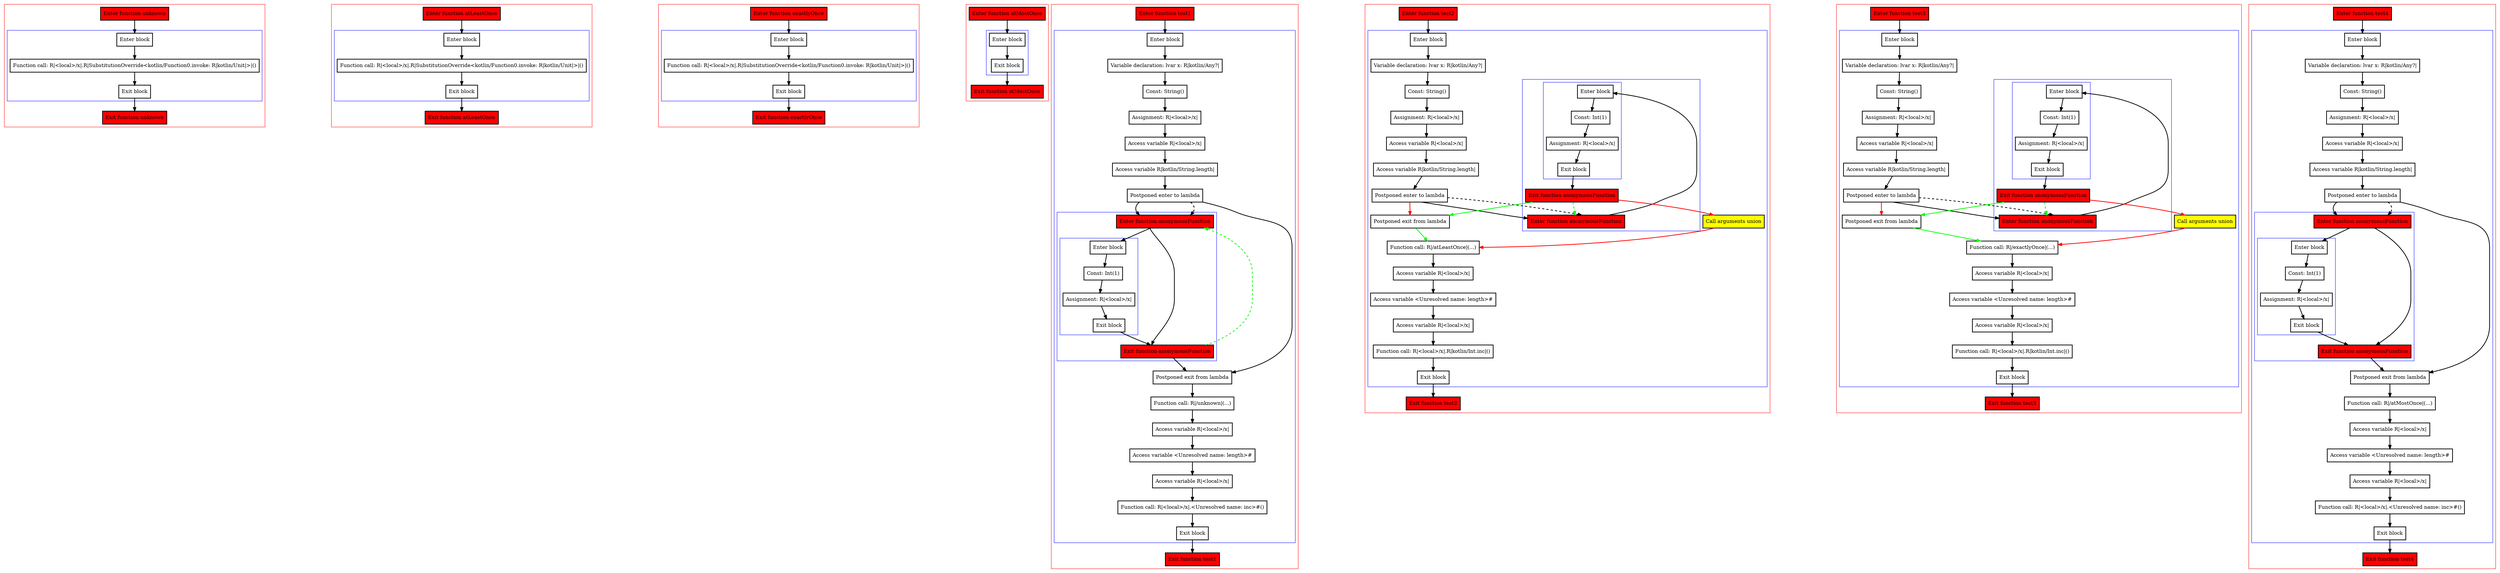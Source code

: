 digraph flowFromInplaceLambda3_kt {
    graph [nodesep=3]
    node [shape=box penwidth=2]
    edge [penwidth=2]

    subgraph cluster_0 {
        color=red
        0 [label="Enter function unknown" style="filled" fillcolor=red];
        subgraph cluster_1 {
            color=blue
            1 [label="Enter block"];
            2 [label="Function call: R|<local>/x|.R|SubstitutionOverride<kotlin/Function0.invoke: R|kotlin/Unit|>|()"];
            3 [label="Exit block"];
        }
        4 [label="Exit function unknown" style="filled" fillcolor=red];
    }
    0 -> {1};
    1 -> {2};
    2 -> {3};
    3 -> {4};

    subgraph cluster_2 {
        color=red
        5 [label="Enter function atLeastOnce" style="filled" fillcolor=red];
        subgraph cluster_3 {
            color=blue
            6 [label="Enter block"];
            7 [label="Function call: R|<local>/x|.R|SubstitutionOverride<kotlin/Function0.invoke: R|kotlin/Unit|>|()"];
            8 [label="Exit block"];
        }
        9 [label="Exit function atLeastOnce" style="filled" fillcolor=red];
    }
    5 -> {6};
    6 -> {7};
    7 -> {8};
    8 -> {9};

    subgraph cluster_4 {
        color=red
        10 [label="Enter function exactlyOnce" style="filled" fillcolor=red];
        subgraph cluster_5 {
            color=blue
            11 [label="Enter block"];
            12 [label="Function call: R|<local>/x|.R|SubstitutionOverride<kotlin/Function0.invoke: R|kotlin/Unit|>|()"];
            13 [label="Exit block"];
        }
        14 [label="Exit function exactlyOnce" style="filled" fillcolor=red];
    }
    10 -> {11};
    11 -> {12};
    12 -> {13};
    13 -> {14};

    subgraph cluster_6 {
        color=red
        15 [label="Enter function atMostOnce" style="filled" fillcolor=red];
        subgraph cluster_7 {
            color=blue
            16 [label="Enter block"];
            17 [label="Exit block"];
        }
        18 [label="Exit function atMostOnce" style="filled" fillcolor=red];
    }
    15 -> {16};
    16 -> {17};
    17 -> {18};

    subgraph cluster_8 {
        color=red
        19 [label="Enter function test1" style="filled" fillcolor=red];
        subgraph cluster_9 {
            color=blue
            20 [label="Enter block"];
            21 [label="Variable declaration: lvar x: R|kotlin/Any?|"];
            22 [label="Const: String()"];
            23 [label="Assignment: R|<local>/x|"];
            24 [label="Access variable R|<local>/x|"];
            25 [label="Access variable R|kotlin/String.length|"];
            26 [label="Postponed enter to lambda"];
            subgraph cluster_10 {
                color=blue
                35 [label="Enter function anonymousFunction" style="filled" fillcolor=red];
                subgraph cluster_11 {
                    color=blue
                    36 [label="Enter block"];
                    37 [label="Const: Int(1)"];
                    38 [label="Assignment: R|<local>/x|"];
                    39 [label="Exit block"];
                }
                40 [label="Exit function anonymousFunction" style="filled" fillcolor=red];
            }
            27 [label="Postponed exit from lambda"];
            28 [label="Function call: R|/unknown|(...)"];
            29 [label="Access variable R|<local>/x|"];
            30 [label="Access variable <Unresolved name: length>#"];
            31 [label="Access variable R|<local>/x|"];
            32 [label="Function call: R|<local>/x|.<Unresolved name: inc>#()"];
            33 [label="Exit block"];
        }
        34 [label="Exit function test1" style="filled" fillcolor=red];
    }
    19 -> {20};
    20 -> {21};
    21 -> {22};
    22 -> {23};
    23 -> {24};
    24 -> {25};
    25 -> {26};
    26 -> {27 35};
    26 -> {35} [style=dashed];
    27 -> {28};
    28 -> {29};
    29 -> {30};
    30 -> {31};
    31 -> {32};
    32 -> {33};
    33 -> {34};
    35 -> {40 36};
    36 -> {37};
    37 -> {38};
    38 -> {39};
    39 -> {40};
    40 -> {27};
    40 -> {35} [color=green style=dashed];

    subgraph cluster_12 {
        color=red
        41 [label="Enter function test2" style="filled" fillcolor=red];
        subgraph cluster_13 {
            color=blue
            42 [label="Enter block"];
            43 [label="Variable declaration: lvar x: R|kotlin/Any?|"];
            44 [label="Const: String()"];
            45 [label="Assignment: R|<local>/x|"];
            46 [label="Access variable R|<local>/x|"];
            47 [label="Access variable R|kotlin/String.length|"];
            48 [label="Postponed enter to lambda"];
            subgraph cluster_14 {
                color=blue
                58 [label="Enter function anonymousFunction" style="filled" fillcolor=red];
                subgraph cluster_15 {
                    color=blue
                    59 [label="Enter block"];
                    60 [label="Const: Int(1)"];
                    61 [label="Assignment: R|<local>/x|"];
                    62 [label="Exit block"];
                }
                63 [label="Exit function anonymousFunction" style="filled" fillcolor=red];
            }
            49 [label="Call arguments union" style="filled" fillcolor=yellow];
            50 [label="Postponed exit from lambda"];
            51 [label="Function call: R|/atLeastOnce|(...)"];
            52 [label="Access variable R|<local>/x|"];
            53 [label="Access variable <Unresolved name: length>#"];
            54 [label="Access variable R|<local>/x|"];
            55 [label="Function call: R|<local>/x|.R|kotlin/Int.inc|()"];
            56 [label="Exit block"];
        }
        57 [label="Exit function test2" style="filled" fillcolor=red];
    }
    41 -> {42};
    42 -> {43};
    43 -> {44};
    44 -> {45};
    45 -> {46};
    46 -> {47};
    47 -> {48};
    48 -> {58};
    48 -> {50} [color=red];
    48 -> {58} [style=dashed];
    49 -> {51} [color=red];
    50 -> {51} [color=green];
    51 -> {52};
    52 -> {53};
    53 -> {54};
    54 -> {55};
    55 -> {56};
    56 -> {57};
    58 -> {59};
    59 -> {60};
    60 -> {61};
    61 -> {62};
    62 -> {63};
    63 -> {49} [color=red];
    63 -> {50} [color=green];
    63 -> {58} [color=green style=dashed];

    subgraph cluster_16 {
        color=red
        64 [label="Enter function test3" style="filled" fillcolor=red];
        subgraph cluster_17 {
            color=blue
            65 [label="Enter block"];
            66 [label="Variable declaration: lvar x: R|kotlin/Any?|"];
            67 [label="Const: String()"];
            68 [label="Assignment: R|<local>/x|"];
            69 [label="Access variable R|<local>/x|"];
            70 [label="Access variable R|kotlin/String.length|"];
            71 [label="Postponed enter to lambda"];
            subgraph cluster_18 {
                color=blue
                81 [label="Enter function anonymousFunction" style="filled" fillcolor=red];
                subgraph cluster_19 {
                    color=blue
                    82 [label="Enter block"];
                    83 [label="Const: Int(1)"];
                    84 [label="Assignment: R|<local>/x|"];
                    85 [label="Exit block"];
                }
                86 [label="Exit function anonymousFunction" style="filled" fillcolor=red];
            }
            72 [label="Call arguments union" style="filled" fillcolor=yellow];
            73 [label="Postponed exit from lambda"];
            74 [label="Function call: R|/exactlyOnce|(...)"];
            75 [label="Access variable R|<local>/x|"];
            76 [label="Access variable <Unresolved name: length>#"];
            77 [label="Access variable R|<local>/x|"];
            78 [label="Function call: R|<local>/x|.R|kotlin/Int.inc|()"];
            79 [label="Exit block"];
        }
        80 [label="Exit function test3" style="filled" fillcolor=red];
    }
    64 -> {65};
    65 -> {66};
    66 -> {67};
    67 -> {68};
    68 -> {69};
    69 -> {70};
    70 -> {71};
    71 -> {81};
    71 -> {73} [color=red];
    71 -> {81} [style=dashed];
    72 -> {74} [color=red];
    73 -> {74} [color=green];
    74 -> {75};
    75 -> {76};
    76 -> {77};
    77 -> {78};
    78 -> {79};
    79 -> {80};
    81 -> {82};
    82 -> {83};
    83 -> {84};
    84 -> {85};
    85 -> {86};
    86 -> {72} [color=red];
    86 -> {73} [color=green];
    86 -> {81} [color=green style=dashed];

    subgraph cluster_20 {
        color=red
        87 [label="Enter function test4" style="filled" fillcolor=red];
        subgraph cluster_21 {
            color=blue
            88 [label="Enter block"];
            89 [label="Variable declaration: lvar x: R|kotlin/Any?|"];
            90 [label="Const: String()"];
            91 [label="Assignment: R|<local>/x|"];
            92 [label="Access variable R|<local>/x|"];
            93 [label="Access variable R|kotlin/String.length|"];
            94 [label="Postponed enter to lambda"];
            subgraph cluster_22 {
                color=blue
                103 [label="Enter function anonymousFunction" style="filled" fillcolor=red];
                subgraph cluster_23 {
                    color=blue
                    104 [label="Enter block"];
                    105 [label="Const: Int(1)"];
                    106 [label="Assignment: R|<local>/x|"];
                    107 [label="Exit block"];
                }
                108 [label="Exit function anonymousFunction" style="filled" fillcolor=red];
            }
            95 [label="Postponed exit from lambda"];
            96 [label="Function call: R|/atMostOnce|(...)"];
            97 [label="Access variable R|<local>/x|"];
            98 [label="Access variable <Unresolved name: length>#"];
            99 [label="Access variable R|<local>/x|"];
            100 [label="Function call: R|<local>/x|.<Unresolved name: inc>#()"];
            101 [label="Exit block"];
        }
        102 [label="Exit function test4" style="filled" fillcolor=red];
    }
    87 -> {88};
    88 -> {89};
    89 -> {90};
    90 -> {91};
    91 -> {92};
    92 -> {93};
    93 -> {94};
    94 -> {95 103};
    94 -> {103} [style=dashed];
    95 -> {96};
    96 -> {97};
    97 -> {98};
    98 -> {99};
    99 -> {100};
    100 -> {101};
    101 -> {102};
    103 -> {108 104};
    104 -> {105};
    105 -> {106};
    106 -> {107};
    107 -> {108};
    108 -> {95};

}

